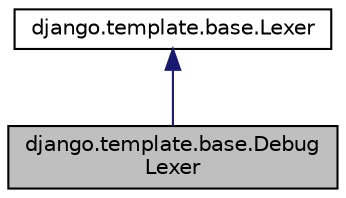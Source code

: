 digraph "django.template.base.DebugLexer"
{
 // LATEX_PDF_SIZE
  edge [fontname="Helvetica",fontsize="10",labelfontname="Helvetica",labelfontsize="10"];
  node [fontname="Helvetica",fontsize="10",shape=record];
  Node1 [label="django.template.base.Debug\lLexer",height=0.2,width=0.4,color="black", fillcolor="grey75", style="filled", fontcolor="black",tooltip=" "];
  Node2 -> Node1 [dir="back",color="midnightblue",fontsize="10",style="solid",fontname="Helvetica"];
  Node2 [label="django.template.base.Lexer",height=0.2,width=0.4,color="black", fillcolor="white", style="filled",URL="$classdjango_1_1template_1_1base_1_1_lexer.html",tooltip=" "];
}
